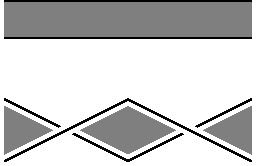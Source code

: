 /******************************************************************************
 *                                 LICENSE                                    *
 ******************************************************************************
 *  This file is part of Mathematics-and-Physics.                             *
 *                                                                            *
 *  Mathematics-and-Physics is free software: you can redistribute it and/or  *
 *  modify it under the terms of the GNU General Public License as published  *
 *  by the Free Software Foundation, either version 3 of the License, or      *
 *  (at your option) any later version.                                       *
 *                                                                            *
 *  Mathematics-and-Physics is distributed in the hope that it will be useful *
 *  but WITHOUT ANY WARRANTY; without even the implied warranty of            *
 *  MERCHANTABILITY or FITNESS FOR A PARTICULAR PURPOSE.  See the             *
 *  GNU General Public License for more details.                              *
 *                                                                            *
 *  You should have received a copy of the GNU General Public License         *
 *  along with Mathematics-and-Physics.  If not, see                          *
 *  <https://www.gnu.org/licenses/>.                                          *
 ******************************************************************************/

/*  Size of the figure.                                                       */
size(128);

defaultpen(black + linewidth(0.7pt));

pair A1 = (0.0, 0.0);
pair A2 = (1.0, -0.5);
pair A3 = (2.0, 0.0);

pair B1 = (0.0, -0.5);
pair B2 = (1.0, 0.0);
pair B3 = (2.0, -0.5);

pair C0 = (0.0, 0.5);
pair C1 = (2.0, 0.5);

pair D0 = (0.0, 0.8);
pair D1 = (2.0, 0.8);

pair E1 = (0.5, -0.25);
pair E2 = (1.5, -0.25);

filldraw(A1 -- E1 -- B1 -- cycle, grey, invisible);
filldraw(A3 -- E2 -- B3 -- cycle, grey, invisible);
filldraw(E1 -- A2 -- E2 -- B2 -- cycle, grey, invisible);
draw(A1 -- A2 -- A3, white+linewidth(5.0pt));
draw(A1 -- A2 -- A3);
draw(B1 -- B2 -- B3, white+linewidth(5.0pt));
draw(B1 -- B2 -- B3);

filldraw(C0 -- C1 -- D1 -- D0 -- cycle, grey, invisible);
draw(C0 -- C1);
draw(D0 -- D1);
